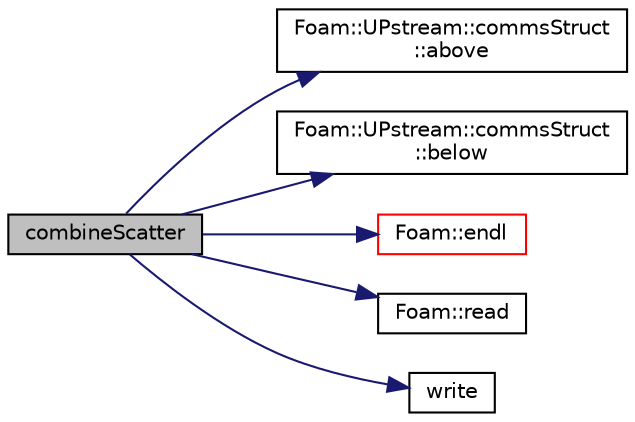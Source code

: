 digraph "combineScatter"
{
  bgcolor="transparent";
  edge [fontname="Helvetica",fontsize="10",labelfontname="Helvetica",labelfontsize="10"];
  node [fontname="Helvetica",fontsize="10",shape=record];
  rankdir="LR";
  Node1 [label="combineScatter",height=0.2,width=0.4,color="black", fillcolor="grey75", style="filled", fontcolor="black"];
  Node1 -> Node2 [color="midnightblue",fontsize="10",style="solid",fontname="Helvetica"];
  Node2 [label="Foam::UPstream::commsStruct\l::above",height=0.2,width=0.4,color="black",URL="$a00320.html#ad8d810fb6dff9dc8dc3b728e230fbad7"];
  Node1 -> Node3 [color="midnightblue",fontsize="10",style="solid",fontname="Helvetica"];
  Node3 [label="Foam::UPstream::commsStruct\l::below",height=0.2,width=0.4,color="black",URL="$a00320.html#aaa8fbb6b6fcd2f204b75dc4a77659846"];
  Node1 -> Node4 [color="midnightblue",fontsize="10",style="solid",fontname="Helvetica"];
  Node4 [label="Foam::endl",height=0.2,width=0.4,color="red",URL="$a10974.html#a2db8fe02a0d3909e9351bb4275b23ce4",tooltip="Add newline and flush stream. "];
  Node1 -> Node5 [color="midnightblue",fontsize="10",style="solid",fontname="Helvetica"];
  Node5 [label="Foam::read",height=0.2,width=0.4,color="black",URL="$a10974.html#a18efc6d016047ec7c6d5150d913d8c34"];
  Node1 -> Node6 [color="midnightblue",fontsize="10",style="solid",fontname="Helvetica"];
  Node6 [label="write",height=0.2,width=0.4,color="black",URL="$a03018.html#a8f30b3c2179b03a7acf273e9dea43342"];
}
